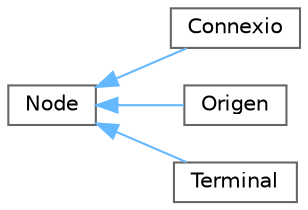 digraph "Graphical Class Hierarchy"
{
 // LATEX_PDF_SIZE
  bgcolor="transparent";
  edge [fontname=Helvetica,fontsize=10,labelfontname=Helvetica,labelfontsize=10];
  node [fontname=Helvetica,fontsize=10,shape=box,height=0.2,width=0.4];
  rankdir="LR";
  Node0 [id="Node000000",label="Node",height=0.2,width=0.4,color="grey40", fillcolor="white", style="filled",URL="$class_node.html",tooltip="Representa un node en una xarxa de distribució d'aigua."];
  Node0 -> Node1 [id="edge1_Node000000_Node000001",dir="back",color="steelblue1",style="solid",tooltip=" "];
  Node1 [id="Node000001",label="Connexio",height=0.2,width=0.4,color="grey40", fillcolor="white", style="filled",URL="$class_connexio.html",tooltip="Node de connexió d'una xarxa de distribució d'aigua."];
  Node0 -> Node2 [id="edge2_Node000000_Node000002",dir="back",color="steelblue1",style="solid",tooltip=" "];
  Node2 [id="Node000002",label="Origen",height=0.2,width=0.4,color="grey40", fillcolor="white", style="filled",URL="$class_origen.html",tooltip="Node origen d'una xarxa de distribució d'aigua."];
  Node0 -> Node3 [id="edge3_Node000000_Node000003",dir="back",color="steelblue1",style="solid",tooltip=" "];
  Node3 [id="Node000003",label="Terminal",height=0.2,width=0.4,color="grey40", fillcolor="white", style="filled",URL="$class_terminal.html",tooltip="Node terminal d'una xarxa de distribució d'aigua."];
}
